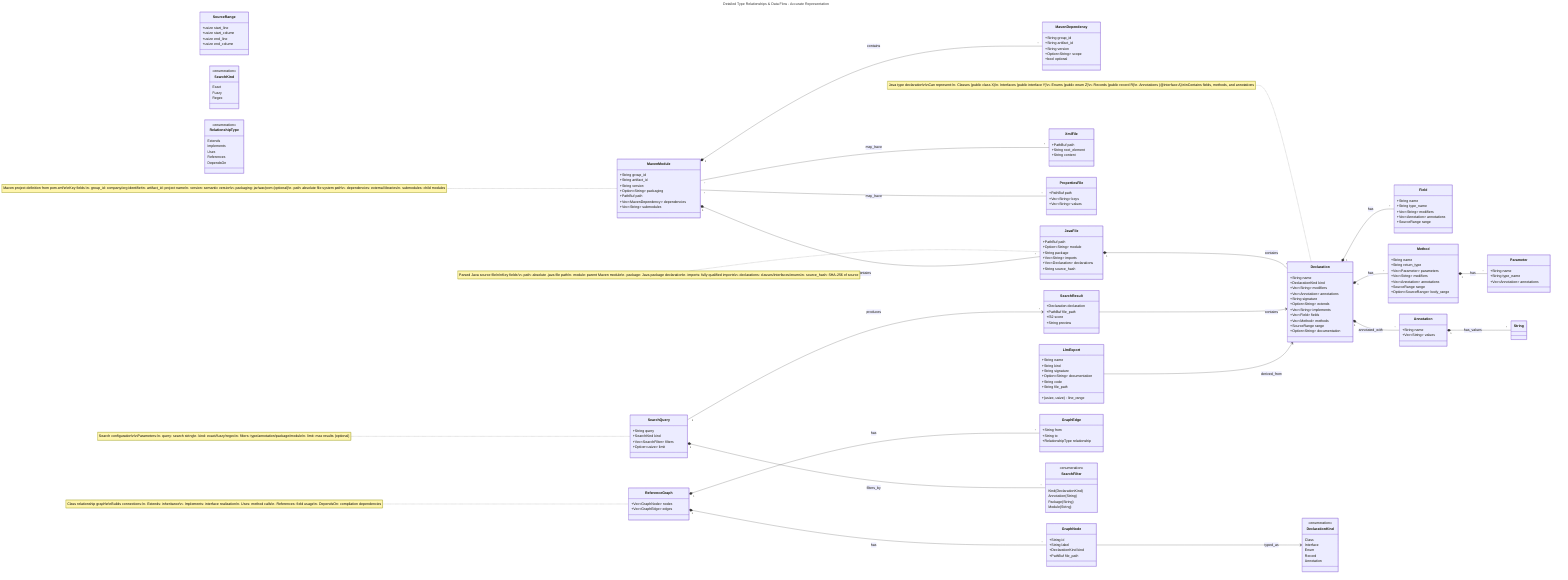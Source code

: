 ---
title: Detailed Type Relationships & Data Flow - Accurate Representation
description: UML class diagram matching exact Rust types from src/types.rs
---

classDiagram
    direction LR
    
    %% Core Data Types from types.rs
    class MavenModule {
        +String group_id
        +String artifact_id
        +String version
        +Option~String~ packaging
        +PathBuf path
        +Vec~MavenDependency~ dependencies
        +Vec~String~ submodules
    }
    
    class MavenDependency {
        +String group_id
        +String artifact_id
        +String version
        +Option~String~ scope
        +bool optional
    }
    
    class JavaFile {
        +PathBuf path
        +Option~String~ module
        +String package
        +Vec~String~ imports
        +Vec~Declaration~ declarations
        +String source_hash
    }
    
    class Declaration {
        +String name
        +DeclarationKind kind
        +Vec~String~ modifiers
        +Vec~Annotation~ annotations
        +String signature
        +Option~String~ extends
        +Vec~String~ implements
        +Vec~Field~ fields
        +Vec~Method~ methods
        +SourceRange range
        +Option~String~ documentation
    }
    
    class Field {
        +String name
        +String type_name
        +Vec~String~ modifiers
        +Vec~Annotation~ annotations
        +SourceRange range
    }
    
    class Method {
        +String name
        +String return_type
        +Vec~Parameter~ parameters
        +Vec~String~ modifiers
        +Vec~Annotation~ annotations
        +SourceRange range
        +Option~SourceRange~ body_range
    }
    
    class Parameter {
        +String name
        +String type_name
        +Vec~Annotation~ annotations
    }
    
    class Annotation {
        +String name
        +Vec~String~ values
    }
    
    class SourceRange {
        +usize start_line
        +usize start_column
        +usize end_line
        +usize end_column
    }
    
    class XmlFile {
        +PathBuf path
        +String root_element
        +String content
    }
    
    class PropertiesFile {
        +PathBuf path
        +Vec~String~ keys
        +Vec~String~ values
    }
    
    class SearchQuery {
        +String query
        +SearchKind kind
        +Vec~SearchFilter~ filters
        +Option~usize~ limit
    }
    
    class SearchResult {
        +Declaration declaration
        +PathBuf file_path
        +f32 score
        +String preview
    }
    
    class LlmExport {
        +String name
        +String kind
        +String signature
        +Option~String~ documentation
        +String code
        +String file_path
        +(usize, usize) line_range
    }
    
    class ReferenceGraph {
        +Vec~GraphNode~ nodes
        +Vec~GraphEdge~ edges
    }
    
    class GraphNode {
        +String id
        +String label
        +DeclarationKind kind
        +PathBuf file_path
    }
    
    class GraphEdge {
        +String from
        +String to
        +RelationshipType relationship
    }
    
    %% Enums from types.rs
    class DeclarationKind {
        <<enumeration>>
        Class
        Interface
        Enum
        Record
        Annotation
    }
    
    class SearchKind {
        <<enumeration>>
        Exact
        Fuzzy
        Regex
    }
    
    class SearchFilter {
        <<enumeration>>
        Kind(DeclarationKind)
        Annotation(String)
        Package(String)
        Module(String)
    }
    
    class RelationshipType {
        <<enumeration>>
        Extends
        Implements
        Uses
        References
        DependsOn
    }
    
    %% Relationships with exact multiplicities
    MavenModule "1" *-- "*" MavenDependency : contains
    MavenModule "1" *-- "*" JavaFile : contains
    
    JavaFile "1" *-- "*" Declaration : contains
    
    Declaration "1" *-- "*" Field : has
    Declaration "1" *-- "*" Method : has
    Declaration "1" *-- "*" Annotation : annotated_with
    
    Method "1" *-- "*" Parameter : has
    
    Annotation "1" *-- "*" String : has_values
    
    %% Search System Relationships
    SearchQuery "1" *-- "*" SearchFilter : filters_by
    SearchQuery "1" --> "*" SearchResult : produces
    SearchResult --> Declaration : contains
    
    %% Graph Relationships
    ReferenceGraph "1" *-- "*" GraphNode : has
    ReferenceGraph "1" *-- "*" GraphEdge : has
    GraphNode --> DeclarationKind : typed_as
    
    %% Export Relationships
    LlmExport --> Declaration : derived_from
    
    %% Additional file types
    MavenModule "*" -- "*" XmlFile : may_have
    MavenModule "*" -- "*" PropertiesFile : may_have
    
    %% Notes with accurate field descriptions
    note for MavenModule "Maven project definition from pom.xml\n\nKey fields:\n- group_id: company/org identifier\n- artifact_id: project name\n- version: semantic version\n- packaging: jar/war/pom (optional)\n- path: absolute file system path\n- dependencies: external libraries\n- submodules: child modules"
    
    note for JavaFile "Parsed Java source file\n\nKey fields:\n- path: absolute .java file path\n- module: parent Maven module\n- package: Java package declaration\n- imports: fully qualified imports\n- declarations: classes/interfaces/enums\n- source_hash: SHA-256 of source"
    
    note for Declaration "Java type declaration\n\nCan represent:\n- Classes (public class X)\n- Interfaces (public interface Y)\n- Enums (public enum Z)\n- Records (public record R)\n- Annotations (@interface A)\n\nContains fields, methods, and annotations"
    
    note for SearchQuery "Search configuration\n\nParameters:\n- query: search string\n- kind: exact/fuzzy/regex\n- filters: type/annotation/package/module\n- limit: max results (optional)"
    
    note for ReferenceGraph "Class relationship graph\n\nBuilds connections:\n- Extends: inheritance\n- Implements: interface realization\n- Uses: method calls\n- References: field usage\n- DependsOn: compilation dependencies"